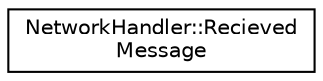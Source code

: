digraph "Graphical Class Hierarchy"
{
  edge [fontname="Helvetica",fontsize="10",labelfontname="Helvetica",labelfontsize="10"];
  node [fontname="Helvetica",fontsize="10",shape=record];
  rankdir="LR";
  Node0 [label="NetworkHandler::Recieved\lMessage",height=0.2,width=0.4,color="black", fillcolor="white", style="filled",URL="$structNetworkHandler_1_1RecievedMessage.html",tooltip="Struct that represents a recieved message. "];
}
